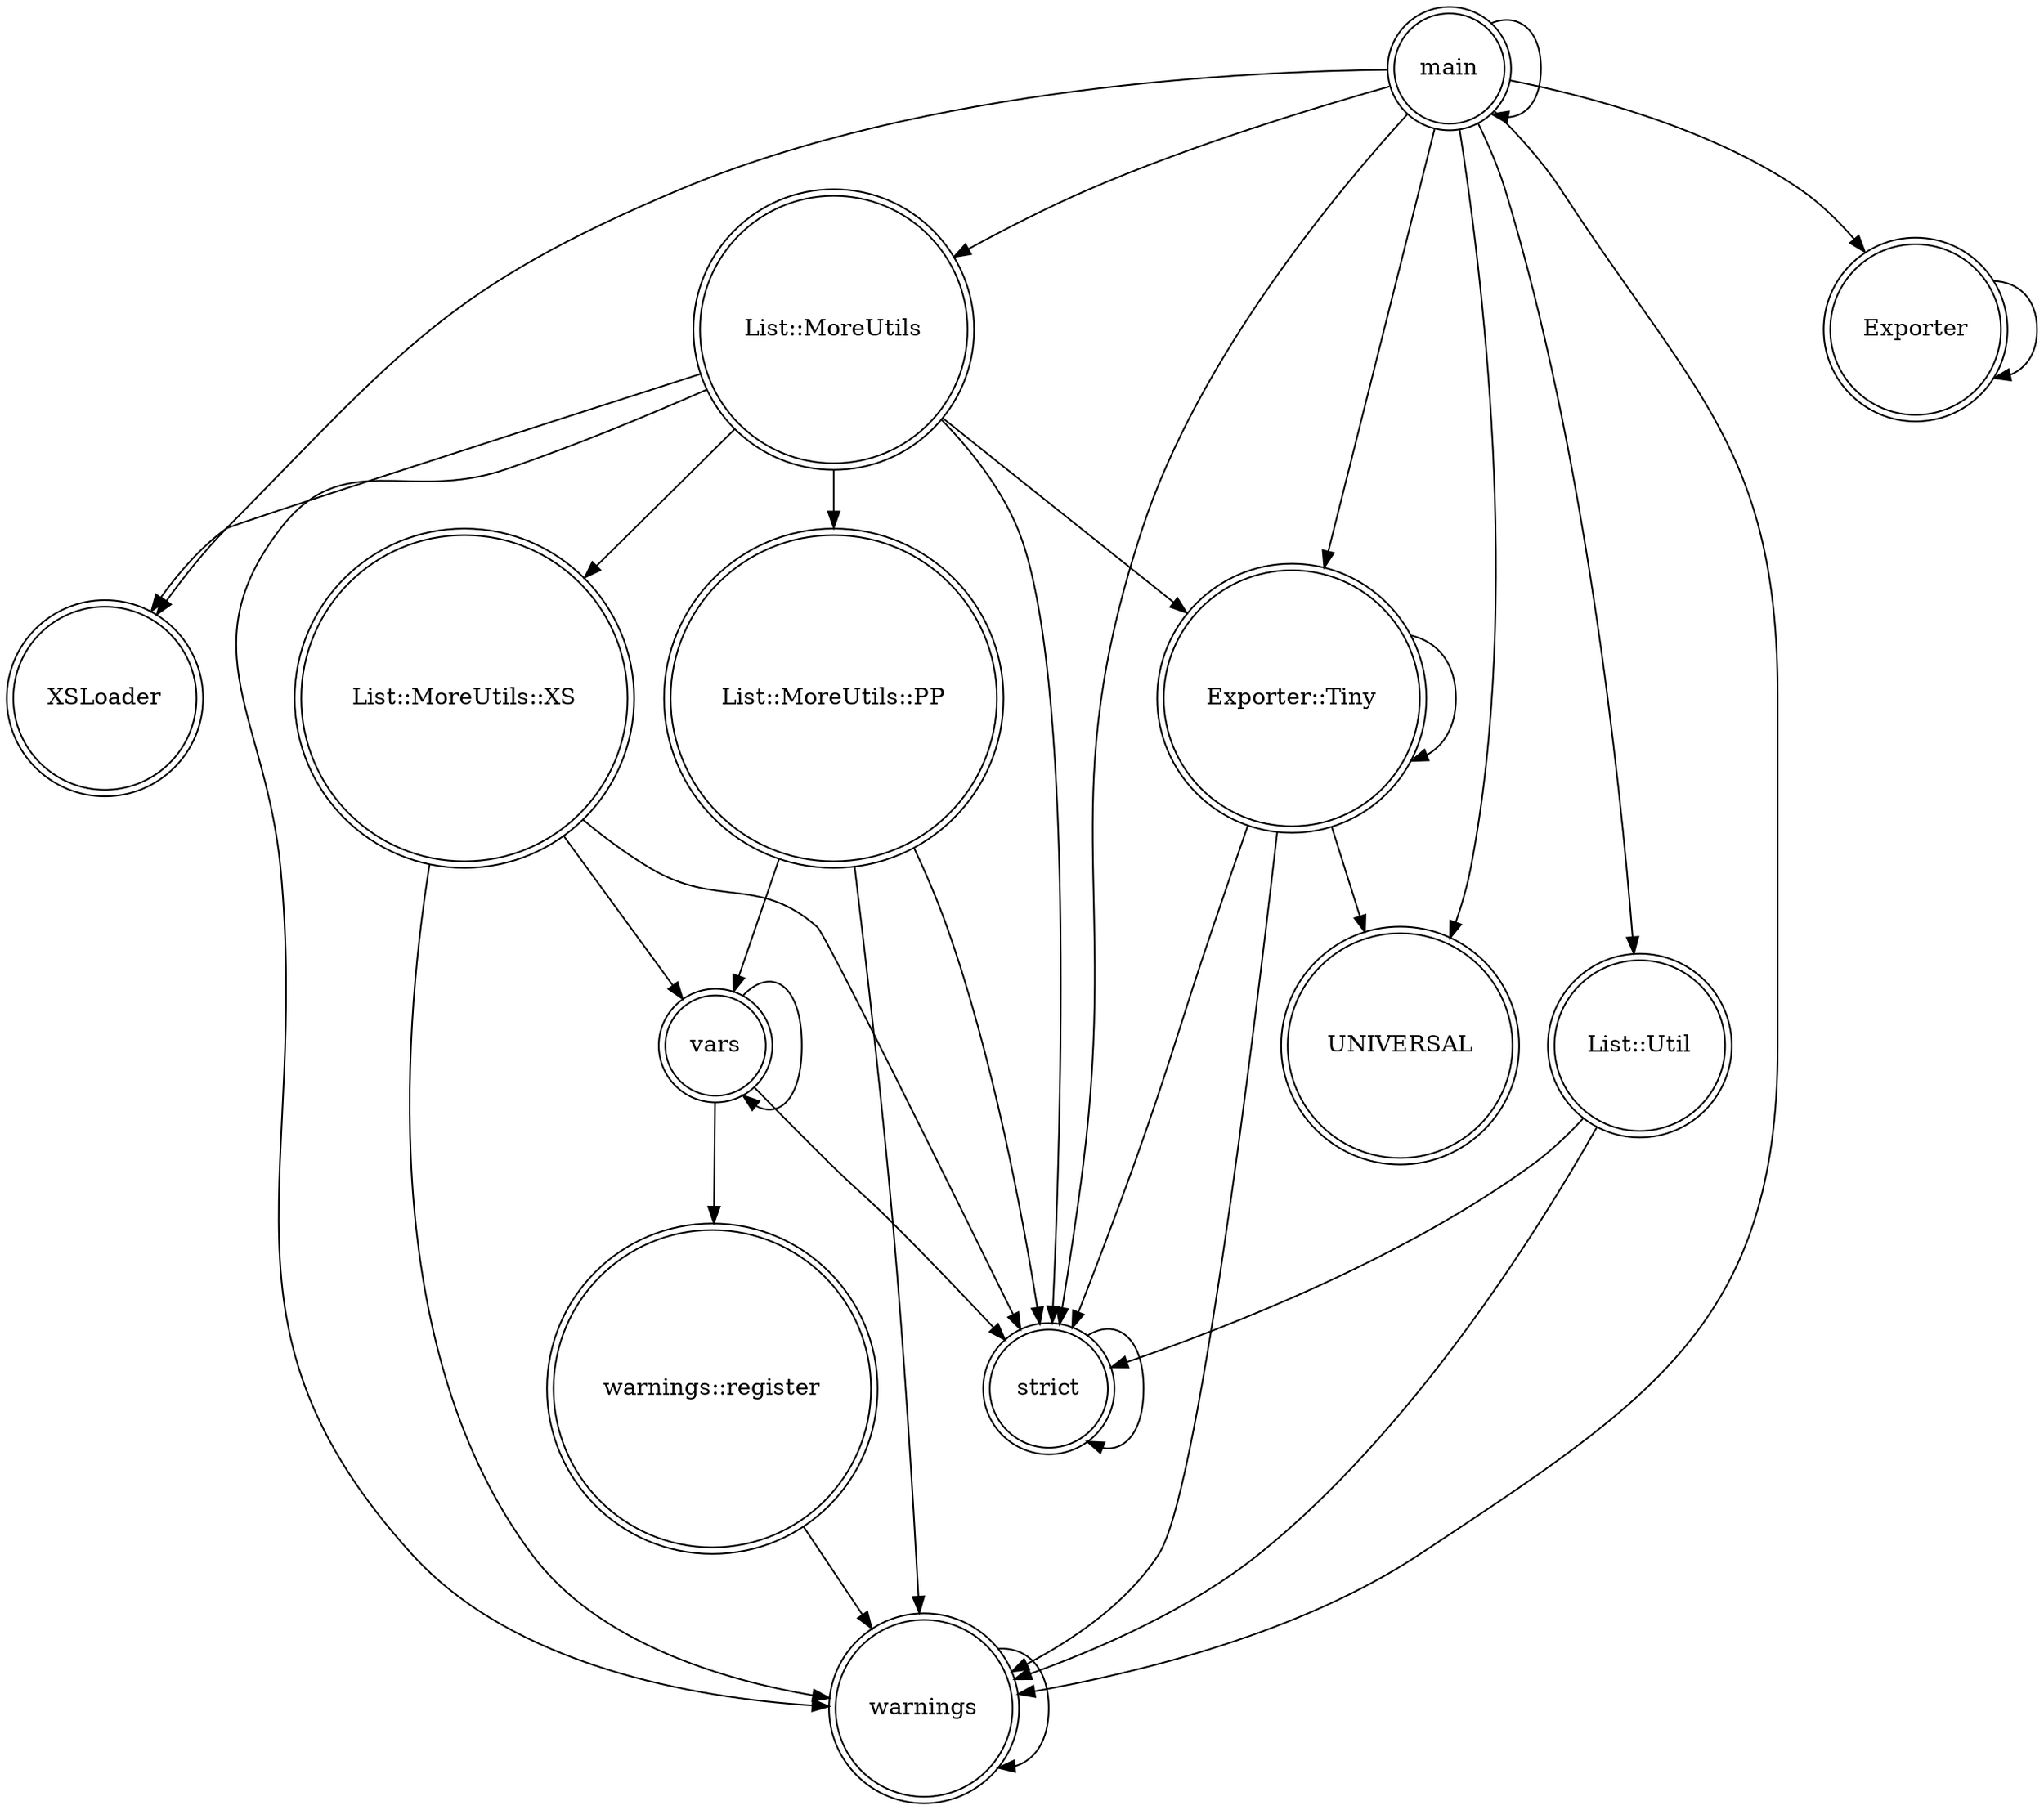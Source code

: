 digraph {
graph [overlap=false]
node [shape=doublecircle];
"List::MoreUtils" -> "XSLoader";
"List::MoreUtils" -> "Exporter::Tiny";
"List::MoreUtils::XS" -> "warnings";
"main" -> "XSLoader";
"main" -> "warnings";
"warnings" -> "warnings";
"List::MoreUtils::PP" -> "vars";
"vars" -> "warnings::register";
"List::Util" -> "warnings";
"List::MoreUtils::PP" -> "strict";
"main" -> "main";
"List::MoreUtils" -> "strict";
"main" -> "List::Util";
"main" -> "strict";
"main" -> "UNIVERSAL";
"List::MoreUtils::XS" -> "strict";
"main" -> "Exporter";
"strict" -> "strict";
"List::MoreUtils::PP" -> "warnings";
"Exporter::Tiny" -> "Exporter::Tiny";
"Exporter" -> "Exporter";
"List::MoreUtils::XS" -> "vars";
"main" -> "List::MoreUtils";
"List::MoreUtils" -> "List::MoreUtils::XS";
"List::Util" -> "strict";
"List::MoreUtils" -> "List::MoreUtils::PP";
"List::MoreUtils" -> "warnings";
"warnings::register" -> "warnings";
"Exporter::Tiny" -> "strict";
"Exporter::Tiny" -> "warnings";
"main" -> "Exporter::Tiny";
"Exporter::Tiny" -> "UNIVERSAL";
"vars" -> "vars";
"vars" -> "strict";
}
